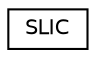 digraph "Graphical Class Hierarchy"
{
  edge [fontname="Helvetica",fontsize="10",labelfontname="Helvetica",labelfontsize="10"];
  node [fontname="Helvetica",fontsize="10",shape=record];
  rankdir="LR";
  Node1 [label="SLIC",height=0.2,width=0.4,color="black", fillcolor="white", style="filled",URL="$class_s_l_i_c.html"];
}
